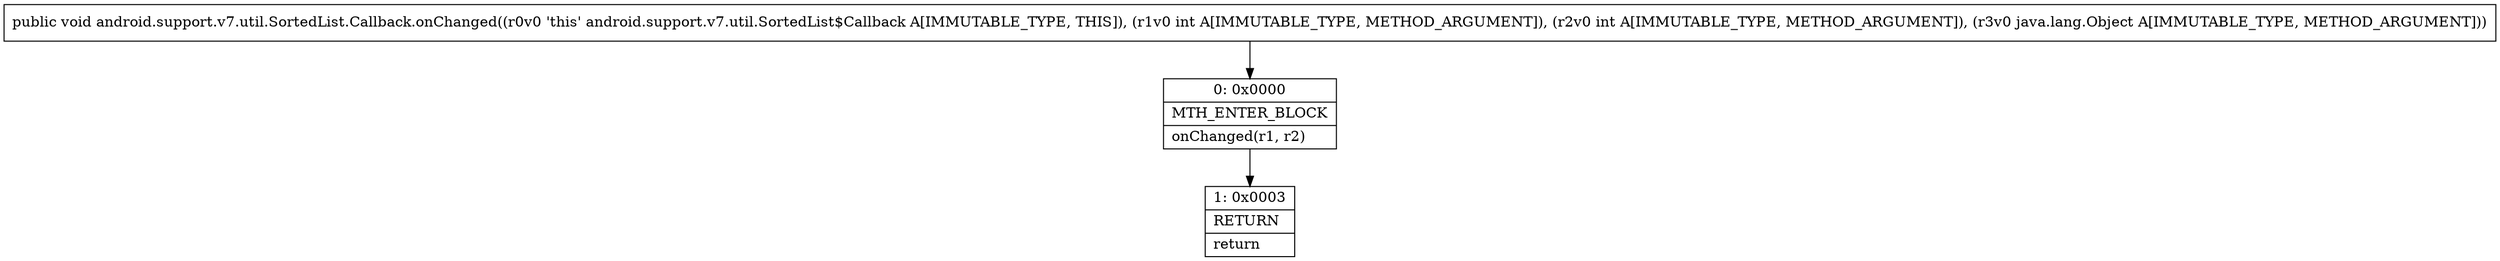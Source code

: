digraph "CFG forandroid.support.v7.util.SortedList.Callback.onChanged(IILjava\/lang\/Object;)V" {
Node_0 [shape=record,label="{0\:\ 0x0000|MTH_ENTER_BLOCK\l|onChanged(r1, r2)\l}"];
Node_1 [shape=record,label="{1\:\ 0x0003|RETURN\l|return\l}"];
MethodNode[shape=record,label="{public void android.support.v7.util.SortedList.Callback.onChanged((r0v0 'this' android.support.v7.util.SortedList$Callback A[IMMUTABLE_TYPE, THIS]), (r1v0 int A[IMMUTABLE_TYPE, METHOD_ARGUMENT]), (r2v0 int A[IMMUTABLE_TYPE, METHOD_ARGUMENT]), (r3v0 java.lang.Object A[IMMUTABLE_TYPE, METHOD_ARGUMENT])) }"];
MethodNode -> Node_0;
Node_0 -> Node_1;
}

